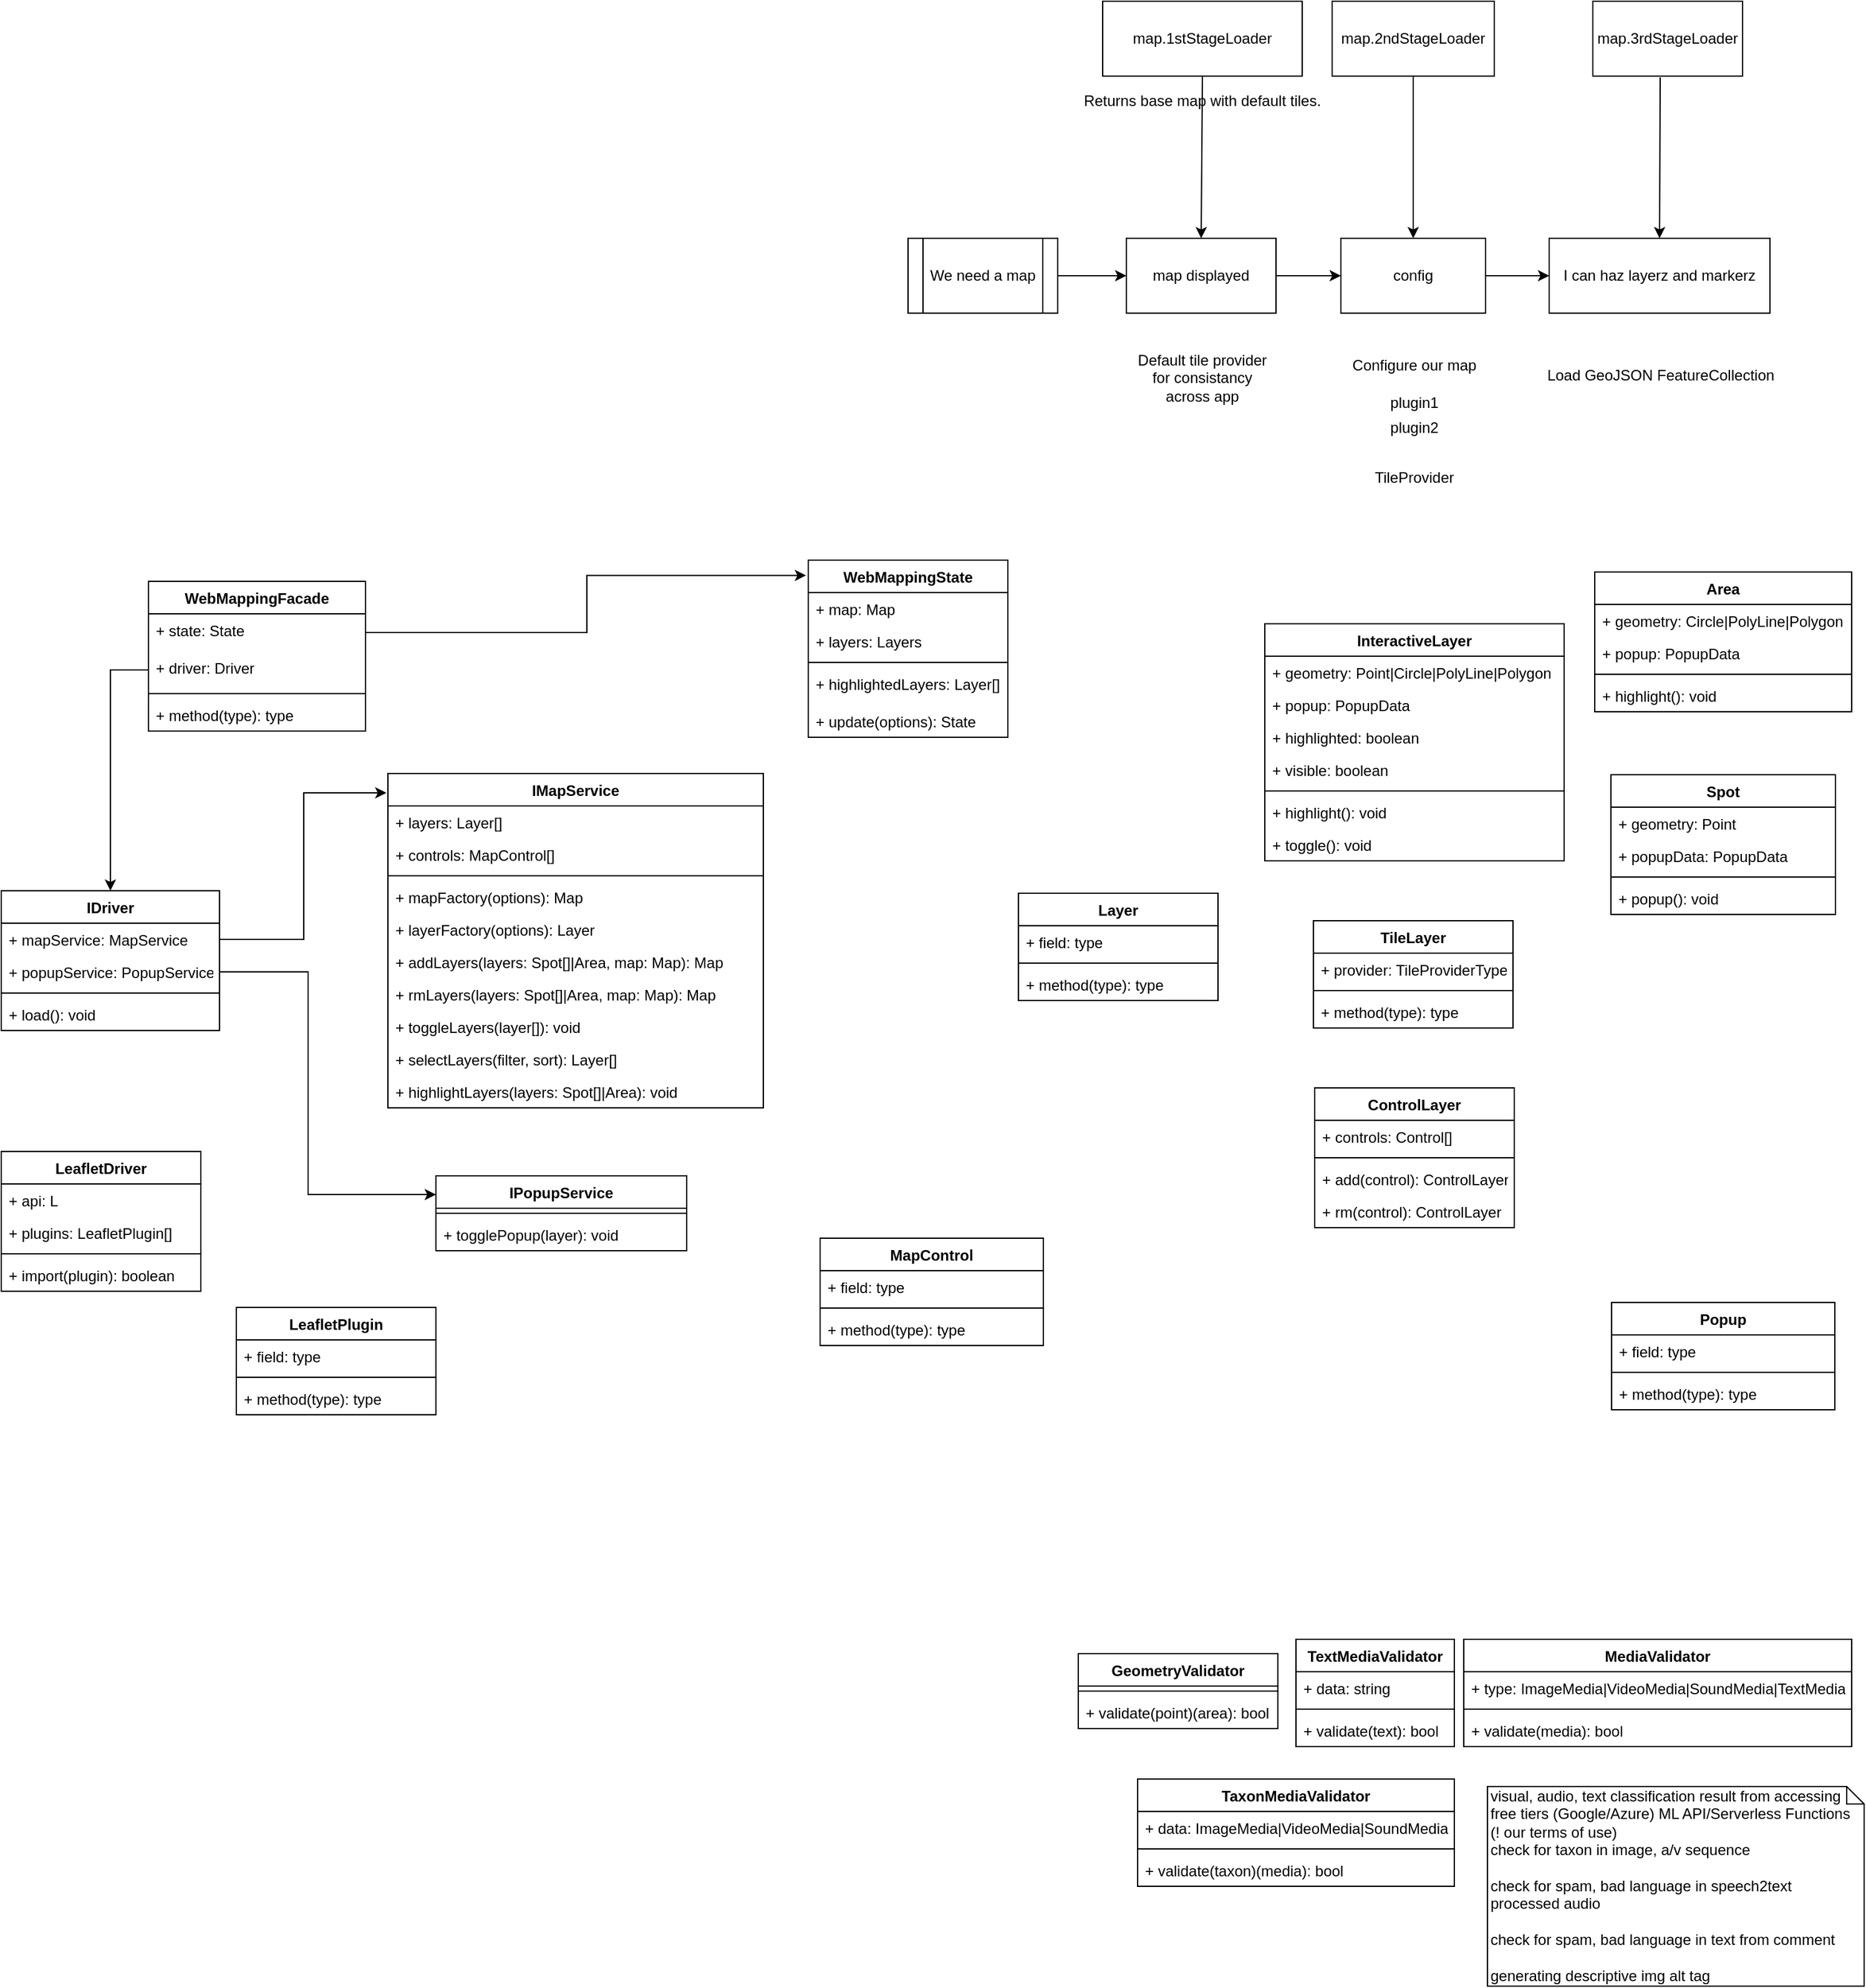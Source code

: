 <mxfile pages="1" version="11.2.9" type="github"><diagram id="44WcxMTBLlu7_FIOmo0_" name="Page-1"><mxGraphModel dx="1929" dy="494" grid="0" gridSize="10" guides="1" tooltips="1" connect="1" arrows="1" fold="1" page="1" pageScale="1" pageWidth="827" pageHeight="1169" math="0" shadow="0"><root><mxCell id="0"/><mxCell id="1" parent="0"/><mxCell id="wG6RrVICuDMRw2_Vimoa-1" value="" style="endArrow=classic;html=1;exitX=1;exitY=0.5;exitDx=0;exitDy=0;entryX=0;entryY=0.5;entryDx=0;entryDy=0;" parent="1" source="wG6RrVICuDMRw2_Vimoa-31" target="wG6RrVICuDMRw2_Vimoa-5" edge="1"><mxGeometry width="50" height="50" relative="1" as="geometry"><mxPoint x="10" y="390" as="sourcePoint"/><mxPoint x="60" y="340" as="targetPoint"/></mxGeometry></mxCell><mxCell id="wG6RrVICuDMRw2_Vimoa-2" value="" style="endArrow=classic;html=1;exitX=1;exitY=0.5;exitDx=0;exitDy=0;entryX=0;entryY=0.5;entryDx=0;entryDy=0;" parent="1" source="wG6RrVICuDMRw2_Vimoa-5" target="wG6RrVICuDMRw2_Vimoa-20" edge="1"><mxGeometry width="50" height="50" relative="1" as="geometry"><mxPoint x="20" y="480" as="sourcePoint"/><mxPoint x="70" y="430" as="targetPoint"/></mxGeometry></mxCell><mxCell id="wG6RrVICuDMRw2_Vimoa-3" value="" style="group" parent="1" vertex="1" connectable="0"><mxGeometry x="360" y="20" width="130" height="392" as="geometry"/></mxCell><mxCell id="wG6RrVICuDMRw2_Vimoa-4" value="" style="group" parent="wG6RrVICuDMRw2_Vimoa-3" vertex="1" connectable="0"><mxGeometry width="130" height="250" as="geometry"/></mxCell><mxCell id="wG6RrVICuDMRw2_Vimoa-5" value="config" style="rounded=0;whiteSpace=wrap;html=1;" parent="wG6RrVICuDMRw2_Vimoa-4" vertex="1"><mxGeometry x="7" y="190" width="116" height="60" as="geometry"/></mxCell><mxCell id="wG6RrVICuDMRw2_Vimoa-6" value="map.2ndStageLoader" style="rounded=0;whiteSpace=wrap;html=1;" parent="wG6RrVICuDMRw2_Vimoa-4" vertex="1"><mxGeometry width="130" height="60" as="geometry"/></mxCell><mxCell id="wG6RrVICuDMRw2_Vimoa-7" value="" style="endArrow=classic;html=1;entryX=0.5;entryY=0;entryDx=0;entryDy=0;exitX=0.5;exitY=1;exitDx=0;exitDy=0;" parent="wG6RrVICuDMRw2_Vimoa-4" source="wG6RrVICuDMRw2_Vimoa-6" target="wG6RrVICuDMRw2_Vimoa-5" edge="1"><mxGeometry width="50" height="50" relative="1" as="geometry"><mxPoint x="-340" y="470" as="sourcePoint"/><mxPoint x="-290" y="420" as="targetPoint"/></mxGeometry></mxCell><mxCell id="wG6RrVICuDMRw2_Vimoa-8" value="" style="group" parent="wG6RrVICuDMRw2_Vimoa-3" vertex="1" connectable="0"><mxGeometry x="8" y="282" width="116" height="110" as="geometry"/></mxCell><mxCell id="wG6RrVICuDMRw2_Vimoa-9" value="" style="group" parent="wG6RrVICuDMRw2_Vimoa-8" vertex="1" connectable="0"><mxGeometry width="116" height="110" as="geometry"/></mxCell><mxCell id="wG6RrVICuDMRw2_Vimoa-10" value="Configure our map" style="text;html=1;strokeColor=none;fillColor=none;align=center;verticalAlign=middle;whiteSpace=wrap;rounded=0;" parent="wG6RrVICuDMRw2_Vimoa-9" vertex="1"><mxGeometry width="116" height="20" as="geometry"/></mxCell><mxCell id="wG6RrVICuDMRw2_Vimoa-11" value="" style="group" parent="wG6RrVICuDMRw2_Vimoa-9" vertex="1" connectable="0"><mxGeometry x="5" y="30" width="106" height="80" as="geometry"/></mxCell><mxCell id="wG6RrVICuDMRw2_Vimoa-12" value="plugin1" style="text;html=1;strokeColor=none;fillColor=none;align=center;verticalAlign=middle;whiteSpace=wrap;rounded=0;" parent="wG6RrVICuDMRw2_Vimoa-11" vertex="1"><mxGeometry x="35" width="36" height="20" as="geometry"/></mxCell><mxCell id="wG6RrVICuDMRw2_Vimoa-13" style="edgeStyle=orthogonalEdgeStyle;rounded=0;orthogonalLoop=1;jettySize=auto;html=1;" parent="wG6RrVICuDMRw2_Vimoa-11" edge="1"><mxGeometry relative="1" as="geometry"><mxPoint x="85" y="20" as="sourcePoint"/><mxPoint x="85" y="20" as="targetPoint"/></mxGeometry></mxCell><mxCell id="wG6RrVICuDMRw2_Vimoa-14" value="plugin2" style="text;html=1;strokeColor=none;fillColor=none;align=center;verticalAlign=middle;whiteSpace=wrap;rounded=0;" parent="wG6RrVICuDMRw2_Vimoa-11" vertex="1"><mxGeometry x="35" y="20" width="36" height="20" as="geometry"/></mxCell><mxCell id="wG6RrVICuDMRw2_Vimoa-15" value="TileProvider" style="text;html=1;strokeColor=none;fillColor=none;align=center;verticalAlign=middle;whiteSpace=wrap;rounded=0;" parent="wG6RrVICuDMRw2_Vimoa-11" vertex="1"><mxGeometry y="60" width="106" height="20" as="geometry"/></mxCell><mxCell id="wG6RrVICuDMRw2_Vimoa-16" value="" style="group" parent="1" vertex="1" connectable="0"><mxGeometry x="524" y="20" width="199" height="310" as="geometry"/></mxCell><mxCell id="wG6RrVICuDMRw2_Vimoa-17" value="Load GeoJSON FeatureCollection" style="text;html=1;strokeColor=none;fillColor=none;align=center;verticalAlign=middle;whiteSpace=wrap;rounded=0;" parent="wG6RrVICuDMRw2_Vimoa-16" vertex="1"><mxGeometry y="290" width="199" height="20" as="geometry"/></mxCell><mxCell id="wG6RrVICuDMRw2_Vimoa-18" value="" style="group" parent="wG6RrVICuDMRw2_Vimoa-16" vertex="1" connectable="0"><mxGeometry x="10" width="177" height="250" as="geometry"/></mxCell><mxCell id="wG6RrVICuDMRw2_Vimoa-19" value="map.3rdStageLoader" style="rounded=0;whiteSpace=wrap;html=1;" parent="wG6RrVICuDMRw2_Vimoa-18" vertex="1"><mxGeometry x="35" width="120" height="60" as="geometry"/></mxCell><mxCell id="wG6RrVICuDMRw2_Vimoa-20" value="I can haz layerz and markerz" style="rounded=0;whiteSpace=wrap;html=1;" parent="wG6RrVICuDMRw2_Vimoa-18" vertex="1"><mxGeometry y="190" width="177" height="60" as="geometry"/></mxCell><mxCell id="wG6RrVICuDMRw2_Vimoa-21" value="" style="endArrow=classic;html=1;exitX=0.45;exitY=1.017;exitDx=0;exitDy=0;exitPerimeter=0;entryX=0.5;entryY=0;entryDx=0;entryDy=0;" parent="wG6RrVICuDMRw2_Vimoa-18" source="wG6RrVICuDMRw2_Vimoa-19" target="wG6RrVICuDMRw2_Vimoa-20" edge="1"><mxGeometry width="50" height="50" relative="1" as="geometry"><mxPoint x="-475" y="460" as="sourcePoint"/><mxPoint x="-425" y="410" as="targetPoint"/></mxGeometry></mxCell><mxCell id="wG6RrVICuDMRw2_Vimoa-22" value="" style="group" parent="1" vertex="1" connectable="0"><mxGeometry x="20" y="210" width="120" height="60" as="geometry"/></mxCell><mxCell id="wG6RrVICuDMRw2_Vimoa-23" value="" style="shape=process;whiteSpace=wrap;html=1;backgroundOutline=1;" parent="wG6RrVICuDMRw2_Vimoa-22" vertex="1"><mxGeometry width="120" height="60" as="geometry"/></mxCell><mxCell id="wG6RrVICuDMRw2_Vimoa-24" value="We need a map" style="text;html=1;strokeColor=none;fillColor=none;align=center;verticalAlign=middle;whiteSpace=wrap;rounded=0;" parent="wG6RrVICuDMRw2_Vimoa-22" vertex="1"><mxGeometry x="10" y="20" width="100" height="20" as="geometry"/></mxCell><mxCell id="wG6RrVICuDMRw2_Vimoa-25" value="" style="endArrow=classic;html=1;exitX=1;exitY=0.5;exitDx=0;exitDy=0;entryX=0;entryY=0.5;entryDx=0;entryDy=0;" parent="1" source="wG6RrVICuDMRw2_Vimoa-23" target="wG6RrVICuDMRw2_Vimoa-31" edge="1"><mxGeometry width="50" height="50" relative="1" as="geometry"><mxPoint x="10" y="390" as="sourcePoint"/><mxPoint x="60" y="340" as="targetPoint"/></mxGeometry></mxCell><mxCell id="wG6RrVICuDMRw2_Vimoa-26" value="" style="group" parent="1" vertex="1" connectable="0"><mxGeometry x="176" y="20" width="185" height="312" as="geometry"/></mxCell><mxCell id="wG6RrVICuDMRw2_Vimoa-27" value="" style="group" parent="wG6RrVICuDMRw2_Vimoa-26" vertex="1" connectable="0"><mxGeometry width="185" height="250" as="geometry"/></mxCell><mxCell id="wG6RrVICuDMRw2_Vimoa-28" value="" style="group" parent="wG6RrVICuDMRw2_Vimoa-27" vertex="1" connectable="0"><mxGeometry width="185" height="250" as="geometry"/></mxCell><mxCell id="wG6RrVICuDMRw2_Vimoa-29" value="map.1stStageLoader" style="rounded=0;whiteSpace=wrap;html=1;" parent="wG6RrVICuDMRw2_Vimoa-28" vertex="1"><mxGeometry width="160" height="60" as="geometry"/></mxCell><mxCell id="wG6RrVICuDMRw2_Vimoa-30" value="" style="endArrow=classic;html=1;exitX=0.5;exitY=1;exitDx=0;exitDy=0;entryX=0.5;entryY=0;entryDx=0;entryDy=0;" parent="wG6RrVICuDMRw2_Vimoa-28" source="wG6RrVICuDMRw2_Vimoa-29" target="wG6RrVICuDMRw2_Vimoa-31" edge="1"><mxGeometry width="50" height="50" relative="1" as="geometry"><mxPoint x="200" y="140" as="sourcePoint"/><mxPoint x="130" y="180" as="targetPoint"/></mxGeometry></mxCell><mxCell id="wG6RrVICuDMRw2_Vimoa-31" value="map displayed" style="rounded=0;whiteSpace=wrap;html=1;" parent="wG6RrVICuDMRw2_Vimoa-28" vertex="1"><mxGeometry x="19" y="190" width="120" height="60" as="geometry"/></mxCell><mxCell id="wG6RrVICuDMRw2_Vimoa-32" value="Returns base map with default tiles." style="text;html=1;strokeColor=none;fillColor=none;align=center;verticalAlign=middle;whiteSpace=wrap;rounded=0;" parent="wG6RrVICuDMRw2_Vimoa-28" vertex="1"><mxGeometry x="-25" y="70" width="210" height="20" as="geometry"/></mxCell><mxCell id="wG6RrVICuDMRw2_Vimoa-33" value="Default tile provider&lt;br&gt;for consistancy across app" style="text;html=1;strokeColor=none;fillColor=none;align=center;verticalAlign=middle;whiteSpace=wrap;rounded=0;" parent="wG6RrVICuDMRw2_Vimoa-26" vertex="1"><mxGeometry x="20" y="292" width="120" height="20" as="geometry"/></mxCell><mxCell id="wG6RrVICuDMRw2_Vimoa-34" value="" style="group" parent="1" vertex="1" connectable="0"><mxGeometry x="-589" y="473" width="174" height="184" as="geometry"/></mxCell><mxCell id="wG6RrVICuDMRw2_Vimoa-35" value="WebMappingFacade" style="swimlane;fontStyle=1;align=center;verticalAlign=top;childLayout=stackLayout;horizontal=1;startSize=26;horizontalStack=0;resizeParent=1;resizeParentMax=0;resizeLast=0;collapsible=1;marginBottom=0;" parent="wG6RrVICuDMRw2_Vimoa-34" vertex="1"><mxGeometry y="12" width="174" height="120" as="geometry"/></mxCell><mxCell id="wG6RrVICuDMRw2_Vimoa-37" value="+ state: State&#10;" style="text;strokeColor=none;fillColor=none;align=left;verticalAlign=top;spacingLeft=4;spacingRight=4;overflow=hidden;rotatable=0;points=[[0,0.5],[1,0.5]];portConstraint=eastwest;" parent="wG6RrVICuDMRw2_Vimoa-35" vertex="1"><mxGeometry y="26" width="174" height="30" as="geometry"/></mxCell><mxCell id="7-kLClrjoDcdztn1A97Z-31" value="+ driver: Driver&#10;" style="text;strokeColor=none;fillColor=none;align=left;verticalAlign=top;spacingLeft=4;spacingRight=4;overflow=hidden;rotatable=0;points=[[0,0.5],[1,0.5]];portConstraint=eastwest;" parent="wG6RrVICuDMRw2_Vimoa-35" vertex="1"><mxGeometry y="56" width="174" height="30" as="geometry"/></mxCell><mxCell id="wG6RrVICuDMRw2_Vimoa-38" value="" style="line;strokeWidth=1;fillColor=none;align=left;verticalAlign=middle;spacingTop=-1;spacingLeft=3;spacingRight=3;rotatable=0;labelPosition=right;points=[];portConstraint=eastwest;" parent="wG6RrVICuDMRw2_Vimoa-35" vertex="1"><mxGeometry y="86" width="174" height="8" as="geometry"/></mxCell><mxCell id="wG6RrVICuDMRw2_Vimoa-39" value="+ method(type): type" style="text;strokeColor=none;fillColor=none;align=left;verticalAlign=top;spacingLeft=4;spacingRight=4;overflow=hidden;rotatable=0;points=[[0,0.5],[1,0.5]];portConstraint=eastwest;" parent="wG6RrVICuDMRw2_Vimoa-35" vertex="1"><mxGeometry y="94" width="174" height="26" as="geometry"/></mxCell><mxCell id="wG6RrVICuDMRw2_Vimoa-40" value="IMapService" style="swimlane;fontStyle=1;align=center;verticalAlign=top;childLayout=stackLayout;horizontal=1;startSize=26;horizontalStack=0;resizeParent=1;resizeParentMax=0;resizeLast=0;collapsible=1;marginBottom=0;" parent="1" vertex="1"><mxGeometry x="-397" y="639" width="301" height="268" as="geometry"/></mxCell><mxCell id="wG6RrVICuDMRw2_Vimoa-41" value="+ layers: Layer[]" style="text;strokeColor=none;fillColor=none;align=left;verticalAlign=top;spacingLeft=4;spacingRight=4;overflow=hidden;rotatable=0;points=[[0,0.5],[1,0.5]];portConstraint=eastwest;" parent="wG6RrVICuDMRw2_Vimoa-40" vertex="1"><mxGeometry y="26" width="301" height="26" as="geometry"/></mxCell><mxCell id="7-kLClrjoDcdztn1A97Z-96" value="+ controls: MapControl[]" style="text;strokeColor=none;fillColor=none;align=left;verticalAlign=top;spacingLeft=4;spacingRight=4;overflow=hidden;rotatable=0;points=[[0,0.5],[1,0.5]];portConstraint=eastwest;" parent="wG6RrVICuDMRw2_Vimoa-40" vertex="1"><mxGeometry y="52" width="301" height="26" as="geometry"/></mxCell><mxCell id="wG6RrVICuDMRw2_Vimoa-42" value="" style="line;strokeWidth=1;fillColor=none;align=left;verticalAlign=middle;spacingTop=-1;spacingLeft=3;spacingRight=3;rotatable=0;labelPosition=right;points=[];portConstraint=eastwest;" parent="wG6RrVICuDMRw2_Vimoa-40" vertex="1"><mxGeometry y="78" width="301" height="8" as="geometry"/></mxCell><mxCell id="7-kLClrjoDcdztn1A97Z-3" value="+ mapFactory(options): Map" style="text;strokeColor=none;fillColor=none;align=left;verticalAlign=top;spacingLeft=4;spacingRight=4;overflow=hidden;rotatable=0;points=[[0,0.5],[1,0.5]];portConstraint=eastwest;" parent="wG6RrVICuDMRw2_Vimoa-40" vertex="1"><mxGeometry y="86" width="301" height="26" as="geometry"/></mxCell><mxCell id="7-kLClrjoDcdztn1A97Z-13" value="+ layerFactory(options): Layer" style="text;strokeColor=none;fillColor=none;align=left;verticalAlign=top;spacingLeft=4;spacingRight=4;overflow=hidden;rotatable=0;points=[[0,0.5],[1,0.5]];portConstraint=eastwest;" parent="wG6RrVICuDMRw2_Vimoa-40" vertex="1"><mxGeometry y="112" width="301" height="26" as="geometry"/></mxCell><mxCell id="wG6RrVICuDMRw2_Vimoa-45" value="+ addLayers(layers: Spot[]|Area, map: Map): Map" style="text;strokeColor=none;fillColor=none;align=left;verticalAlign=top;spacingLeft=4;spacingRight=4;overflow=hidden;rotatable=0;points=[[0,0.5],[1,0.5]];portConstraint=eastwest;" parent="wG6RrVICuDMRw2_Vimoa-40" vertex="1"><mxGeometry y="138" width="301" height="26" as="geometry"/></mxCell><mxCell id="7-kLClrjoDcdztn1A97Z-14" value="+ rmLayers(layers: Spot[]|Area, map: Map): Map" style="text;strokeColor=none;fillColor=none;align=left;verticalAlign=top;spacingLeft=4;spacingRight=4;overflow=hidden;rotatable=0;points=[[0,0.5],[1,0.5]];portConstraint=eastwest;" parent="wG6RrVICuDMRw2_Vimoa-40" vertex="1"><mxGeometry y="164" width="301" height="26" as="geometry"/></mxCell><mxCell id="wG6RrVICuDMRw2_Vimoa-44" value="+ toggleLayers(layer[]): void" style="text;strokeColor=none;fillColor=none;align=left;verticalAlign=top;spacingLeft=4;spacingRight=4;overflow=hidden;rotatable=0;points=[[0,0.5],[1,0.5]];portConstraint=eastwest;" parent="wG6RrVICuDMRw2_Vimoa-40" vertex="1"><mxGeometry y="190" width="301" height="26" as="geometry"/></mxCell><mxCell id="wG6RrVICuDMRw2_Vimoa-54" value="+ selectLayers(filter, sort): Layer[]" style="text;strokeColor=none;fillColor=none;align=left;verticalAlign=top;spacingLeft=4;spacingRight=4;overflow=hidden;rotatable=0;points=[[0,0.5],[1,0.5]];portConstraint=eastwest;" parent="wG6RrVICuDMRw2_Vimoa-40" vertex="1"><mxGeometry y="216" width="301" height="26" as="geometry"/></mxCell><mxCell id="wG6RrVICuDMRw2_Vimoa-56" value="+ highlightLayers(layers: Spot[]|Area): void" style="text;strokeColor=none;fillColor=none;align=left;verticalAlign=top;spacingLeft=4;spacingRight=4;overflow=hidden;rotatable=0;points=[[0,0.5],[1,0.5]];portConstraint=eastwest;" parent="wG6RrVICuDMRw2_Vimoa-40" vertex="1"><mxGeometry y="242" width="301" height="26" as="geometry"/></mxCell><mxCell id="wG6RrVICuDMRw2_Vimoa-46" value="IPopupService" style="swimlane;fontStyle=1;align=center;verticalAlign=top;childLayout=stackLayout;horizontal=1;startSize=26;horizontalStack=0;resizeParent=1;resizeParentMax=0;resizeLast=0;collapsible=1;marginBottom=0;" parent="1" vertex="1"><mxGeometry x="-358.5" y="961.5" width="201" height="60" as="geometry"/></mxCell><mxCell id="wG6RrVICuDMRw2_Vimoa-48" value="" style="line;strokeWidth=1;fillColor=none;align=left;verticalAlign=middle;spacingTop=-1;spacingLeft=3;spacingRight=3;rotatable=0;labelPosition=right;points=[];portConstraint=eastwest;" parent="wG6RrVICuDMRw2_Vimoa-46" vertex="1"><mxGeometry y="26" width="201" height="8" as="geometry"/></mxCell><mxCell id="wG6RrVICuDMRw2_Vimoa-53" value="+ togglePopup(layer): void" style="text;strokeColor=none;fillColor=none;align=left;verticalAlign=top;spacingLeft=4;spacingRight=4;overflow=hidden;rotatable=0;points=[[0,0.5],[1,0.5]];portConstraint=eastwest;" parent="wG6RrVICuDMRw2_Vimoa-46" vertex="1"><mxGeometry y="34" width="201" height="26" as="geometry"/></mxCell><mxCell id="wG6RrVICuDMRw2_Vimoa-57" value="Area" style="swimlane;fontStyle=1;align=center;verticalAlign=top;childLayout=stackLayout;horizontal=1;startSize=26;horizontalStack=0;resizeParent=1;resizeParentMax=0;resizeLast=0;collapsible=1;marginBottom=0;" parent="1" vertex="1"><mxGeometry x="570.5" y="477.5" width="206" height="112" as="geometry"/></mxCell><mxCell id="wG6RrVICuDMRw2_Vimoa-58" value="+ geometry: Circle|PolyLine|Polygon" style="text;strokeColor=none;fillColor=none;align=left;verticalAlign=top;spacingLeft=4;spacingRight=4;overflow=hidden;rotatable=0;points=[[0,0.5],[1,0.5]];portConstraint=eastwest;" parent="wG6RrVICuDMRw2_Vimoa-57" vertex="1"><mxGeometry y="26" width="206" height="26" as="geometry"/></mxCell><mxCell id="7-kLClrjoDcdztn1A97Z-29" value="+ popup: PopupData" style="text;strokeColor=none;fillColor=none;align=left;verticalAlign=top;spacingLeft=4;spacingRight=4;overflow=hidden;rotatable=0;points=[[0,0.5],[1,0.5]];portConstraint=eastwest;" parent="wG6RrVICuDMRw2_Vimoa-57" vertex="1"><mxGeometry y="52" width="206" height="26" as="geometry"/></mxCell><mxCell id="wG6RrVICuDMRw2_Vimoa-59" value="" style="line;strokeWidth=1;fillColor=none;align=left;verticalAlign=middle;spacingTop=-1;spacingLeft=3;spacingRight=3;rotatable=0;labelPosition=right;points=[];portConstraint=eastwest;" parent="wG6RrVICuDMRw2_Vimoa-57" vertex="1"><mxGeometry y="78" width="206" height="8" as="geometry"/></mxCell><mxCell id="wG6RrVICuDMRw2_Vimoa-60" value="+ highlight(): void" style="text;strokeColor=none;fillColor=none;align=left;verticalAlign=top;spacingLeft=4;spacingRight=4;overflow=hidden;rotatable=0;points=[[0,0.5],[1,0.5]];portConstraint=eastwest;" parent="wG6RrVICuDMRw2_Vimoa-57" vertex="1"><mxGeometry y="86" width="206" height="26" as="geometry"/></mxCell><mxCell id="wG6RrVICuDMRw2_Vimoa-61" value="IDriver" style="swimlane;fontStyle=1;align=center;verticalAlign=top;childLayout=stackLayout;horizontal=1;startSize=26;horizontalStack=0;resizeParent=1;resizeParentMax=0;resizeLast=0;collapsible=1;marginBottom=0;" parent="1" vertex="1"><mxGeometry x="-707" y="733" width="175" height="112" as="geometry"/></mxCell><mxCell id="wG6RrVICuDMRw2_Vimoa-36" value="+ mapService: MapService&#10;" style="text;strokeColor=none;fillColor=none;align=left;verticalAlign=top;spacingLeft=4;spacingRight=4;overflow=hidden;rotatable=0;points=[[0,0.5],[1,0.5]];portConstraint=eastwest;" parent="wG6RrVICuDMRw2_Vimoa-61" vertex="1"><mxGeometry y="26" width="175" height="26" as="geometry"/></mxCell><mxCell id="7-kLClrjoDcdztn1A97Z-75" value="+ popupService: PopupService&#10;" style="text;strokeColor=none;fillColor=none;align=left;verticalAlign=top;spacingLeft=4;spacingRight=4;overflow=hidden;rotatable=0;points=[[0,0.5],[1,0.5]];portConstraint=eastwest;" parent="wG6RrVICuDMRw2_Vimoa-61" vertex="1"><mxGeometry y="52" width="175" height="26" as="geometry"/></mxCell><mxCell id="wG6RrVICuDMRw2_Vimoa-63" value="" style="line;strokeWidth=1;fillColor=none;align=left;verticalAlign=middle;spacingTop=-1;spacingLeft=3;spacingRight=3;rotatable=0;labelPosition=right;points=[];portConstraint=eastwest;" parent="wG6RrVICuDMRw2_Vimoa-61" vertex="1"><mxGeometry y="78" width="175" height="8" as="geometry"/></mxCell><mxCell id="wG6RrVICuDMRw2_Vimoa-64" value="+ load(): void" style="text;strokeColor=none;fillColor=none;align=left;verticalAlign=top;spacingLeft=4;spacingRight=4;overflow=hidden;rotatable=0;points=[[0,0.5],[1,0.5]];portConstraint=eastwest;" parent="wG6RrVICuDMRw2_Vimoa-61" vertex="1"><mxGeometry y="86" width="175" height="26" as="geometry"/></mxCell><mxCell id="wG6RrVICuDMRw2_Vimoa-66" value="LeafletDriver" style="swimlane;fontStyle=1;align=center;verticalAlign=top;childLayout=stackLayout;horizontal=1;startSize=26;horizontalStack=0;resizeParent=1;resizeParentMax=0;resizeLast=0;collapsible=1;marginBottom=0;" parent="1" vertex="1"><mxGeometry x="-707" y="942" width="160" height="112" as="geometry"/></mxCell><mxCell id="wG6RrVICuDMRw2_Vimoa-67" value="+ api: L" style="text;strokeColor=none;fillColor=none;align=left;verticalAlign=top;spacingLeft=4;spacingRight=4;overflow=hidden;rotatable=0;points=[[0,0.5],[1,0.5]];portConstraint=eastwest;" parent="wG6RrVICuDMRw2_Vimoa-66" vertex="1"><mxGeometry y="26" width="160" height="26" as="geometry"/></mxCell><mxCell id="7-kLClrjoDcdztn1A97Z-71" value="+ plugins: LeafletPlugin[]" style="text;strokeColor=none;fillColor=none;align=left;verticalAlign=top;spacingLeft=4;spacingRight=4;overflow=hidden;rotatable=0;points=[[0,0.5],[1,0.5]];portConstraint=eastwest;" parent="wG6RrVICuDMRw2_Vimoa-66" vertex="1"><mxGeometry y="52" width="160" height="26" as="geometry"/></mxCell><mxCell id="wG6RrVICuDMRw2_Vimoa-68" value="" style="line;strokeWidth=1;fillColor=none;align=left;verticalAlign=middle;spacingTop=-1;spacingLeft=3;spacingRight=3;rotatable=0;labelPosition=right;points=[];portConstraint=eastwest;" parent="wG6RrVICuDMRw2_Vimoa-66" vertex="1"><mxGeometry y="78" width="160" height="8" as="geometry"/></mxCell><mxCell id="wG6RrVICuDMRw2_Vimoa-69" value="+ import(plugin): boolean" style="text;strokeColor=none;fillColor=none;align=left;verticalAlign=top;spacingLeft=4;spacingRight=4;overflow=hidden;rotatable=0;points=[[0,0.5],[1,0.5]];portConstraint=eastwest;" parent="wG6RrVICuDMRw2_Vimoa-66" vertex="1"><mxGeometry y="86" width="160" height="26" as="geometry"/></mxCell><mxCell id="wG6RrVICuDMRw2_Vimoa-71" value="MapControl" style="swimlane;fontStyle=1;align=center;verticalAlign=top;childLayout=stackLayout;horizontal=1;startSize=26;horizontalStack=0;resizeParent=1;resizeParentMax=0;resizeLast=0;collapsible=1;marginBottom=0;" parent="1" vertex="1"><mxGeometry x="-50.5" y="1011.5" width="179" height="86" as="geometry"/></mxCell><mxCell id="7-kLClrjoDcdztn1A97Z-80" value="+ field: type " style="text;strokeColor=none;fillColor=none;align=left;verticalAlign=top;spacingLeft=4;spacingRight=4;overflow=hidden;rotatable=0;points=[[0,0.5],[1,0.5]];portConstraint=eastwest;" parent="wG6RrVICuDMRw2_Vimoa-71" vertex="1"><mxGeometry y="26" width="179" height="26" as="geometry"/></mxCell><mxCell id="wG6RrVICuDMRw2_Vimoa-73" value="" style="line;strokeWidth=1;fillColor=none;align=left;verticalAlign=middle;spacingTop=-1;spacingLeft=3;spacingRight=3;rotatable=0;labelPosition=right;points=[];portConstraint=eastwest;" parent="wG6RrVICuDMRw2_Vimoa-71" vertex="1"><mxGeometry y="52" width="179" height="8" as="geometry"/></mxCell><mxCell id="wG6RrVICuDMRw2_Vimoa-74" value="+ method(type): type" style="text;strokeColor=none;fillColor=none;align=left;verticalAlign=top;spacingLeft=4;spacingRight=4;overflow=hidden;rotatable=0;points=[[0,0.5],[1,0.5]];portConstraint=eastwest;" parent="wG6RrVICuDMRw2_Vimoa-71" vertex="1"><mxGeometry y="60" width="179" height="26" as="geometry"/></mxCell><mxCell id="wG6RrVICuDMRw2_Vimoa-75" value="LeafletPlugin" style="swimlane;fontStyle=1;align=center;verticalAlign=top;childLayout=stackLayout;horizontal=1;startSize=26;horizontalStack=0;resizeParent=1;resizeParentMax=0;resizeLast=0;collapsible=1;marginBottom=0;" parent="1" vertex="1"><mxGeometry x="-518.5" y="1067" width="160" height="86" as="geometry"/></mxCell><mxCell id="wG6RrVICuDMRw2_Vimoa-76" value="+ field: type" style="text;strokeColor=none;fillColor=none;align=left;verticalAlign=top;spacingLeft=4;spacingRight=4;overflow=hidden;rotatable=0;points=[[0,0.5],[1,0.5]];portConstraint=eastwest;" parent="wG6RrVICuDMRw2_Vimoa-75" vertex="1"><mxGeometry y="26" width="160" height="26" as="geometry"/></mxCell><mxCell id="wG6RrVICuDMRw2_Vimoa-77" value="" style="line;strokeWidth=1;fillColor=none;align=left;verticalAlign=middle;spacingTop=-1;spacingLeft=3;spacingRight=3;rotatable=0;labelPosition=right;points=[];portConstraint=eastwest;" parent="wG6RrVICuDMRw2_Vimoa-75" vertex="1"><mxGeometry y="52" width="160" height="8" as="geometry"/></mxCell><mxCell id="wG6RrVICuDMRw2_Vimoa-78" value="+ method(type): type" style="text;strokeColor=none;fillColor=none;align=left;verticalAlign=top;spacingLeft=4;spacingRight=4;overflow=hidden;rotatable=0;points=[[0,0.5],[1,0.5]];portConstraint=eastwest;" parent="wG6RrVICuDMRw2_Vimoa-75" vertex="1"><mxGeometry y="60" width="160" height="26" as="geometry"/></mxCell><mxCell id="wG6RrVICuDMRw2_Vimoa-79" value="GeometryValidator" style="swimlane;fontStyle=1;align=center;verticalAlign=top;childLayout=stackLayout;horizontal=1;startSize=26;horizontalStack=0;resizeParent=1;resizeParentMax=0;resizeLast=0;collapsible=1;marginBottom=0;" parent="1" vertex="1"><mxGeometry x="156.5" y="1344.5" width="160" height="60" as="geometry"/></mxCell><mxCell id="wG6RrVICuDMRw2_Vimoa-80" value="" style="line;strokeWidth=1;fillColor=none;align=left;verticalAlign=middle;spacingTop=-1;spacingLeft=3;spacingRight=3;rotatable=0;labelPosition=right;points=[];portConstraint=eastwest;" parent="wG6RrVICuDMRw2_Vimoa-79" vertex="1"><mxGeometry y="26" width="160" height="8" as="geometry"/></mxCell><mxCell id="wG6RrVICuDMRw2_Vimoa-81" value="+ validate(point)(area): bool" style="text;strokeColor=none;fillColor=none;align=left;verticalAlign=top;spacingLeft=4;spacingRight=4;overflow=hidden;rotatable=0;points=[[0,0.5],[1,0.5]];portConstraint=eastwest;" parent="wG6RrVICuDMRw2_Vimoa-79" vertex="1"><mxGeometry y="34" width="160" height="26" as="geometry"/></mxCell><mxCell id="wG6RrVICuDMRw2_Vimoa-82" value="MediaValidator" style="swimlane;fontStyle=1;align=center;verticalAlign=top;childLayout=stackLayout;horizontal=1;startSize=26;horizontalStack=0;resizeParent=1;resizeParentMax=0;resizeLast=0;collapsible=1;marginBottom=0;" parent="1" vertex="1"><mxGeometry x="465.5" y="1333" width="311" height="86" as="geometry"/></mxCell><mxCell id="wG6RrVICuDMRw2_Vimoa-83" value="+ type: ImageMedia|VideoMedia|SoundMedia|TextMedia" style="text;strokeColor=none;fillColor=none;align=left;verticalAlign=top;spacingLeft=4;spacingRight=4;overflow=hidden;rotatable=0;points=[[0,0.5],[1,0.5]];portConstraint=eastwest;" parent="wG6RrVICuDMRw2_Vimoa-82" vertex="1"><mxGeometry y="26" width="311" height="26" as="geometry"/></mxCell><mxCell id="wG6RrVICuDMRw2_Vimoa-84" value="" style="line;strokeWidth=1;fillColor=none;align=left;verticalAlign=middle;spacingTop=-1;spacingLeft=3;spacingRight=3;rotatable=0;labelPosition=right;points=[];portConstraint=eastwest;" parent="wG6RrVICuDMRw2_Vimoa-82" vertex="1"><mxGeometry y="52" width="311" height="8" as="geometry"/></mxCell><mxCell id="wG6RrVICuDMRw2_Vimoa-85" value="+ validate(media): bool" style="text;strokeColor=none;fillColor=none;align=left;verticalAlign=top;spacingLeft=4;spacingRight=4;overflow=hidden;rotatable=0;points=[[0,0.5],[1,0.5]];portConstraint=eastwest;" parent="wG6RrVICuDMRw2_Vimoa-82" vertex="1"><mxGeometry y="60" width="311" height="26" as="geometry"/></mxCell><mxCell id="wG6RrVICuDMRw2_Vimoa-86" value="visual, audio, text classification result from accessing&lt;br&gt;free tiers (Google/Azure) ML API/Serverless Functions&lt;br&gt;(! our terms of use)&lt;br&gt;check for taxon in image, a/v sequence&lt;br&gt;&lt;br&gt;check for spam, bad language in speech2text processed audio&lt;br&gt;&lt;br&gt;check for spam, bad language in text from comment&lt;br&gt;&lt;br&gt;generating&amp;nbsp;descriptive&amp;nbsp;img alt tag" style="shape=note;whiteSpace=wrap;html=1;size=14;verticalAlign=top;align=left;spacingTop=-6;" parent="1" vertex="1"><mxGeometry x="484.5" y="1451" width="302" height="160" as="geometry"/></mxCell><mxCell id="wG6RrVICuDMRw2_Vimoa-87" value="TaxonMediaValidator" style="swimlane;fontStyle=1;align=center;verticalAlign=top;childLayout=stackLayout;horizontal=1;startSize=26;horizontalStack=0;resizeParent=1;resizeParentMax=0;resizeLast=0;collapsible=1;marginBottom=0;" parent="1" vertex="1"><mxGeometry x="204" y="1445" width="254" height="86" as="geometry"/></mxCell><mxCell id="wG6RrVICuDMRw2_Vimoa-88" value="+ data: ImageMedia|VideoMedia|SoundMedia" style="text;strokeColor=none;fillColor=none;align=left;verticalAlign=top;spacingLeft=4;spacingRight=4;overflow=hidden;rotatable=0;points=[[0,0.5],[1,0.5]];portConstraint=eastwest;" parent="wG6RrVICuDMRw2_Vimoa-87" vertex="1"><mxGeometry y="26" width="254" height="26" as="geometry"/></mxCell><mxCell id="wG6RrVICuDMRw2_Vimoa-89" value="" style="line;strokeWidth=1;fillColor=none;align=left;verticalAlign=middle;spacingTop=-1;spacingLeft=3;spacingRight=3;rotatable=0;labelPosition=right;points=[];portConstraint=eastwest;" parent="wG6RrVICuDMRw2_Vimoa-87" vertex="1"><mxGeometry y="52" width="254" height="8" as="geometry"/></mxCell><mxCell id="wG6RrVICuDMRw2_Vimoa-90" value="+ validate(taxon)(media): bool" style="text;strokeColor=none;fillColor=none;align=left;verticalAlign=top;spacingLeft=4;spacingRight=4;overflow=hidden;rotatable=0;points=[[0,0.5],[1,0.5]];portConstraint=eastwest;" parent="wG6RrVICuDMRw2_Vimoa-87" vertex="1"><mxGeometry y="60" width="254" height="26" as="geometry"/></mxCell><mxCell id="wG6RrVICuDMRw2_Vimoa-91" value="TextMediaValidator" style="swimlane;fontStyle=1;align=center;verticalAlign=top;childLayout=stackLayout;horizontal=1;startSize=26;horizontalStack=0;resizeParent=1;resizeParentMax=0;resizeLast=0;collapsible=1;marginBottom=0;" parent="1" vertex="1"><mxGeometry x="331" y="1333" width="127" height="86" as="geometry"/></mxCell><mxCell id="wG6RrVICuDMRw2_Vimoa-92" value="+ data: string" style="text;strokeColor=none;fillColor=none;align=left;verticalAlign=top;spacingLeft=4;spacingRight=4;overflow=hidden;rotatable=0;points=[[0,0.5],[1,0.5]];portConstraint=eastwest;" parent="wG6RrVICuDMRw2_Vimoa-91" vertex="1"><mxGeometry y="26" width="127" height="26" as="geometry"/></mxCell><mxCell id="wG6RrVICuDMRw2_Vimoa-93" value="" style="line;strokeWidth=1;fillColor=none;align=left;verticalAlign=middle;spacingTop=-1;spacingLeft=3;spacingRight=3;rotatable=0;labelPosition=right;points=[];portConstraint=eastwest;" parent="wG6RrVICuDMRw2_Vimoa-91" vertex="1"><mxGeometry y="52" width="127" height="8" as="geometry"/></mxCell><mxCell id="wG6RrVICuDMRw2_Vimoa-94" value="+ validate(text): bool" style="text;strokeColor=none;fillColor=none;align=left;verticalAlign=top;spacingLeft=4;spacingRight=4;overflow=hidden;rotatable=0;points=[[0,0.5],[1,0.5]];portConstraint=eastwest;" parent="wG6RrVICuDMRw2_Vimoa-91" vertex="1"><mxGeometry y="60" width="127" height="26" as="geometry"/></mxCell><mxCell id="wG6RrVICuDMRw2_Vimoa-95" value="Spot" style="swimlane;fontStyle=1;align=center;verticalAlign=top;childLayout=stackLayout;horizontal=1;startSize=26;horizontalStack=0;resizeParent=1;resizeParentMax=0;resizeLast=0;collapsible=1;marginBottom=0;" parent="1" vertex="1"><mxGeometry x="583.5" y="640" width="180" height="112" as="geometry"/></mxCell><mxCell id="wG6RrVICuDMRw2_Vimoa-96" value="+ geometry: Point" style="text;strokeColor=none;fillColor=none;align=left;verticalAlign=top;spacingLeft=4;spacingRight=4;overflow=hidden;rotatable=0;points=[[0,0.5],[1,0.5]];portConstraint=eastwest;" parent="wG6RrVICuDMRw2_Vimoa-95" vertex="1"><mxGeometry y="26" width="180" height="26" as="geometry"/></mxCell><mxCell id="7-kLClrjoDcdztn1A97Z-30" value="+ popupData: PopupData" style="text;strokeColor=none;fillColor=none;align=left;verticalAlign=top;spacingLeft=4;spacingRight=4;overflow=hidden;rotatable=0;points=[[0,0.5],[1,0.5]];portConstraint=eastwest;" parent="wG6RrVICuDMRw2_Vimoa-95" vertex="1"><mxGeometry y="52" width="180" height="26" as="geometry"/></mxCell><mxCell id="wG6RrVICuDMRw2_Vimoa-97" value="" style="line;strokeWidth=1;fillColor=none;align=left;verticalAlign=middle;spacingTop=-1;spacingLeft=3;spacingRight=3;rotatable=0;labelPosition=right;points=[];portConstraint=eastwest;" parent="wG6RrVICuDMRw2_Vimoa-95" vertex="1"><mxGeometry y="78" width="180" height="8" as="geometry"/></mxCell><mxCell id="wG6RrVICuDMRw2_Vimoa-98" value="+ popup(): void" style="text;strokeColor=none;fillColor=none;align=left;verticalAlign=top;spacingLeft=4;spacingRight=4;overflow=hidden;rotatable=0;points=[[0,0.5],[1,0.5]];portConstraint=eastwest;" parent="wG6RrVICuDMRw2_Vimoa-95" vertex="1"><mxGeometry y="86" width="180" height="26" as="geometry"/></mxCell><mxCell id="7-kLClrjoDcdztn1A97Z-32" value="InteractiveLayer" style="swimlane;fontStyle=1;align=center;verticalAlign=top;childLayout=stackLayout;horizontal=1;startSize=26;horizontalStack=0;resizeParent=1;resizeParentMax=0;resizeLast=0;collapsible=1;marginBottom=0;" parent="1" vertex="1"><mxGeometry x="306" y="519" width="240" height="190" as="geometry"/></mxCell><mxCell id="7-kLClrjoDcdztn1A97Z-33" value="+ geometry: Point|Circle|PolyLine|Polygon" style="text;strokeColor=none;fillColor=none;align=left;verticalAlign=top;spacingLeft=4;spacingRight=4;overflow=hidden;rotatable=0;points=[[0,0.5],[1,0.5]];portConstraint=eastwest;" parent="7-kLClrjoDcdztn1A97Z-32" vertex="1"><mxGeometry y="26" width="240" height="26" as="geometry"/></mxCell><mxCell id="7-kLClrjoDcdztn1A97Z-34" value="+ popup: PopupData" style="text;strokeColor=none;fillColor=none;align=left;verticalAlign=top;spacingLeft=4;spacingRight=4;overflow=hidden;rotatable=0;points=[[0,0.5],[1,0.5]];portConstraint=eastwest;" parent="7-kLClrjoDcdztn1A97Z-32" vertex="1"><mxGeometry y="52" width="240" height="26" as="geometry"/></mxCell><mxCell id="7-kLClrjoDcdztn1A97Z-77" value="+ highlighted: boolean" style="text;strokeColor=none;fillColor=none;align=left;verticalAlign=top;spacingLeft=4;spacingRight=4;overflow=hidden;rotatable=0;points=[[0,0.5],[1,0.5]];portConstraint=eastwest;" parent="7-kLClrjoDcdztn1A97Z-32" vertex="1"><mxGeometry y="78" width="240" height="26" as="geometry"/></mxCell><mxCell id="7-kLClrjoDcdztn1A97Z-66" value="+ visible: boolean" style="text;strokeColor=none;fillColor=none;align=left;verticalAlign=top;spacingLeft=4;spacingRight=4;overflow=hidden;rotatable=0;points=[[0,0.5],[1,0.5]];portConstraint=eastwest;" parent="7-kLClrjoDcdztn1A97Z-32" vertex="1"><mxGeometry y="104" width="240" height="26" as="geometry"/></mxCell><mxCell id="7-kLClrjoDcdztn1A97Z-35" value="" style="line;strokeWidth=1;fillColor=none;align=left;verticalAlign=middle;spacingTop=-1;spacingLeft=3;spacingRight=3;rotatable=0;labelPosition=right;points=[];portConstraint=eastwest;" parent="7-kLClrjoDcdztn1A97Z-32" vertex="1"><mxGeometry y="130" width="240" height="8" as="geometry"/></mxCell><mxCell id="7-kLClrjoDcdztn1A97Z-78" value="+ highlight(): void" style="text;strokeColor=none;fillColor=none;align=left;verticalAlign=top;spacingLeft=4;spacingRight=4;overflow=hidden;rotatable=0;points=[[0,0.5],[1,0.5]];portConstraint=eastwest;" parent="7-kLClrjoDcdztn1A97Z-32" vertex="1"><mxGeometry y="138" width="240" height="26" as="geometry"/></mxCell><mxCell id="7-kLClrjoDcdztn1A97Z-36" value="+ toggle(): void" style="text;strokeColor=none;fillColor=none;align=left;verticalAlign=top;spacingLeft=4;spacingRight=4;overflow=hidden;rotatable=0;points=[[0,0.5],[1,0.5]];portConstraint=eastwest;" parent="7-kLClrjoDcdztn1A97Z-32" vertex="1"><mxGeometry y="164" width="240" height="26" as="geometry"/></mxCell><mxCell id="7-kLClrjoDcdztn1A97Z-37" value="Layer" style="swimlane;fontStyle=1;align=center;verticalAlign=top;childLayout=stackLayout;horizontal=1;startSize=26;horizontalStack=0;resizeParent=1;resizeParentMax=0;resizeLast=0;collapsible=1;marginBottom=0;" parent="1" vertex="1"><mxGeometry x="108.5" y="735" width="160" height="86" as="geometry"/></mxCell><mxCell id="7-kLClrjoDcdztn1A97Z-81" value="+ field: type " style="text;strokeColor=none;fillColor=none;align=left;verticalAlign=top;spacingLeft=4;spacingRight=4;overflow=hidden;rotatable=0;points=[[0,0.5],[1,0.5]];portConstraint=eastwest;" parent="7-kLClrjoDcdztn1A97Z-37" vertex="1"><mxGeometry y="26" width="160" height="26" as="geometry"/></mxCell><mxCell id="7-kLClrjoDcdztn1A97Z-39" value="" style="line;strokeWidth=1;fillColor=none;align=left;verticalAlign=middle;spacingTop=-1;spacingLeft=3;spacingRight=3;rotatable=0;labelPosition=right;points=[];portConstraint=eastwest;" parent="7-kLClrjoDcdztn1A97Z-37" vertex="1"><mxGeometry y="52" width="160" height="8" as="geometry"/></mxCell><mxCell id="7-kLClrjoDcdztn1A97Z-79" value="+ method(type): type" style="text;strokeColor=none;fillColor=none;align=left;verticalAlign=top;spacingLeft=4;spacingRight=4;overflow=hidden;rotatable=0;points=[[0,0.5],[1,0.5]];portConstraint=eastwest;" parent="7-kLClrjoDcdztn1A97Z-37" vertex="1"><mxGeometry y="60" width="160" height="26" as="geometry"/></mxCell><mxCell id="7-kLClrjoDcdztn1A97Z-41" value="TileLayer" style="swimlane;fontStyle=1;align=center;verticalAlign=top;childLayout=stackLayout;horizontal=1;startSize=26;horizontalStack=0;resizeParent=1;resizeParentMax=0;resizeLast=0;collapsible=1;marginBottom=0;" parent="1" vertex="1"><mxGeometry x="345" y="757" width="160" height="86" as="geometry"/></mxCell><mxCell id="7-kLClrjoDcdztn1A97Z-42" value="+ provider: TileProviderType" style="text;strokeColor=none;fillColor=none;align=left;verticalAlign=top;spacingLeft=4;spacingRight=4;overflow=hidden;rotatable=0;points=[[0,0.5],[1,0.5]];portConstraint=eastwest;" parent="7-kLClrjoDcdztn1A97Z-41" vertex="1"><mxGeometry y="26" width="160" height="26" as="geometry"/></mxCell><mxCell id="7-kLClrjoDcdztn1A97Z-43" value="" style="line;strokeWidth=1;fillColor=none;align=left;verticalAlign=middle;spacingTop=-1;spacingLeft=3;spacingRight=3;rotatable=0;labelPosition=right;points=[];portConstraint=eastwest;" parent="7-kLClrjoDcdztn1A97Z-41" vertex="1"><mxGeometry y="52" width="160" height="8" as="geometry"/></mxCell><mxCell id="7-kLClrjoDcdztn1A97Z-44" value="+ method(type): type" style="text;strokeColor=none;fillColor=none;align=left;verticalAlign=top;spacingLeft=4;spacingRight=4;overflow=hidden;rotatable=0;points=[[0,0.5],[1,0.5]];portConstraint=eastwest;" parent="7-kLClrjoDcdztn1A97Z-41" vertex="1"><mxGeometry y="60" width="160" height="26" as="geometry"/></mxCell><mxCell id="7-kLClrjoDcdztn1A97Z-48" value="WebMappingState" style="swimlane;fontStyle=1;align=center;verticalAlign=top;childLayout=stackLayout;horizontal=1;startSize=26;horizontalStack=0;resizeParent=1;resizeParentMax=0;resizeLast=0;collapsible=1;marginBottom=0;" parent="1" vertex="1"><mxGeometry x="-60" y="468" width="160" height="142" as="geometry"/></mxCell><mxCell id="7-kLClrjoDcdztn1A97Z-49" value="+ map: Map&#10;" style="text;strokeColor=none;fillColor=none;align=left;verticalAlign=top;spacingLeft=4;spacingRight=4;overflow=hidden;rotatable=0;points=[[0,0.5],[1,0.5]];portConstraint=eastwest;" parent="7-kLClrjoDcdztn1A97Z-48" vertex="1"><mxGeometry y="26" width="160" height="26" as="geometry"/></mxCell><mxCell id="7-kLClrjoDcdztn1A97Z-54" value="+ layers: Layers&#10;" style="text;strokeColor=none;fillColor=none;align=left;verticalAlign=top;spacingLeft=4;spacingRight=4;overflow=hidden;rotatable=0;points=[[0,0.5],[1,0.5]];portConstraint=eastwest;" parent="7-kLClrjoDcdztn1A97Z-48" vertex="1"><mxGeometry y="52" width="160" height="26" as="geometry"/></mxCell><mxCell id="7-kLClrjoDcdztn1A97Z-52" value="" style="line;strokeWidth=1;fillColor=none;align=left;verticalAlign=middle;spacingTop=-1;spacingLeft=3;spacingRight=3;rotatable=0;labelPosition=right;points=[];portConstraint=eastwest;" parent="7-kLClrjoDcdztn1A97Z-48" vertex="1"><mxGeometry y="78" width="160" height="8" as="geometry"/></mxCell><mxCell id="7-kLClrjoDcdztn1A97Z-50" value="+ highlightedLayers: Layer[]" style="text;strokeColor=none;fillColor=none;align=left;verticalAlign=top;spacingLeft=4;spacingRight=4;overflow=hidden;rotatable=0;points=[[0,0.5],[1,0.5]];portConstraint=eastwest;" parent="7-kLClrjoDcdztn1A97Z-48" vertex="1"><mxGeometry y="86" width="160" height="30" as="geometry"/></mxCell><mxCell id="7-kLClrjoDcdztn1A97Z-53" value="+ update(options): State" style="text;strokeColor=none;fillColor=none;align=left;verticalAlign=top;spacingLeft=4;spacingRight=4;overflow=hidden;rotatable=0;points=[[0,0.5],[1,0.5]];portConstraint=eastwest;" parent="7-kLClrjoDcdztn1A97Z-48" vertex="1"><mxGeometry y="116" width="160" height="26" as="geometry"/></mxCell><mxCell id="7-kLClrjoDcdztn1A97Z-58" style="edgeStyle=orthogonalEdgeStyle;rounded=0;orthogonalLoop=1;jettySize=auto;html=1;entryX=-0.004;entryY=0.058;entryDx=0;entryDy=0;exitX=1;exitY=0.5;exitDx=0;exitDy=0;entryPerimeter=0;" parent="1" source="wG6RrVICuDMRw2_Vimoa-36" target="wG6RrVICuDMRw2_Vimoa-40" edge="1"><mxGeometry relative="1" as="geometry"><mxPoint x="-520.5" y="506" as="sourcePoint"/></mxGeometry></mxCell><mxCell id="7-kLClrjoDcdztn1A97Z-74" style="edgeStyle=orthogonalEdgeStyle;rounded=0;orthogonalLoop=1;jettySize=auto;html=1;exitX=0;exitY=0.5;exitDx=0;exitDy=0;entryX=0.5;entryY=0;entryDx=0;entryDy=0;" parent="1" source="7-kLClrjoDcdztn1A97Z-31" target="wG6RrVICuDMRw2_Vimoa-61" edge="1"><mxGeometry relative="1" as="geometry"/></mxCell><mxCell id="7-kLClrjoDcdztn1A97Z-82" value="Popup" style="swimlane;fontStyle=1;align=center;verticalAlign=top;childLayout=stackLayout;horizontal=1;startSize=26;horizontalStack=0;resizeParent=1;resizeParentMax=0;resizeLast=0;collapsible=1;marginBottom=0;" parent="1" vertex="1"><mxGeometry x="584" y="1063" width="179" height="86" as="geometry"/></mxCell><mxCell id="7-kLClrjoDcdztn1A97Z-83" value="+ field: type " style="text;strokeColor=none;fillColor=none;align=left;verticalAlign=top;spacingLeft=4;spacingRight=4;overflow=hidden;rotatable=0;points=[[0,0.5],[1,0.5]];portConstraint=eastwest;" parent="7-kLClrjoDcdztn1A97Z-82" vertex="1"><mxGeometry y="26" width="179" height="26" as="geometry"/></mxCell><mxCell id="7-kLClrjoDcdztn1A97Z-84" value="" style="line;strokeWidth=1;fillColor=none;align=left;verticalAlign=middle;spacingTop=-1;spacingLeft=3;spacingRight=3;rotatable=0;labelPosition=right;points=[];portConstraint=eastwest;" parent="7-kLClrjoDcdztn1A97Z-82" vertex="1"><mxGeometry y="52" width="179" height="8" as="geometry"/></mxCell><mxCell id="7-kLClrjoDcdztn1A97Z-85" value="+ method(type): type" style="text;strokeColor=none;fillColor=none;align=left;verticalAlign=top;spacingLeft=4;spacingRight=4;overflow=hidden;rotatable=0;points=[[0,0.5],[1,0.5]];portConstraint=eastwest;" parent="7-kLClrjoDcdztn1A97Z-82" vertex="1"><mxGeometry y="60" width="179" height="26" as="geometry"/></mxCell><mxCell id="7-kLClrjoDcdztn1A97Z-86" value="ControlLayer" style="swimlane;fontStyle=1;align=center;verticalAlign=top;childLayout=stackLayout;horizontal=1;startSize=26;horizontalStack=0;resizeParent=1;resizeParentMax=0;resizeLast=0;collapsible=1;marginBottom=0;" parent="1" vertex="1"><mxGeometry x="346" y="891" width="160" height="112" as="geometry"/></mxCell><mxCell id="7-kLClrjoDcdztn1A97Z-87" value="+ controls: Control[]" style="text;strokeColor=none;fillColor=none;align=left;verticalAlign=top;spacingLeft=4;spacingRight=4;overflow=hidden;rotatable=0;points=[[0,0.5],[1,0.5]];portConstraint=eastwest;" parent="7-kLClrjoDcdztn1A97Z-86" vertex="1"><mxGeometry y="26" width="160" height="26" as="geometry"/></mxCell><mxCell id="7-kLClrjoDcdztn1A97Z-88" value="" style="line;strokeWidth=1;fillColor=none;align=left;verticalAlign=middle;spacingTop=-1;spacingLeft=3;spacingRight=3;rotatable=0;labelPosition=right;points=[];portConstraint=eastwest;" parent="7-kLClrjoDcdztn1A97Z-86" vertex="1"><mxGeometry y="52" width="160" height="8" as="geometry"/></mxCell><mxCell id="7-kLClrjoDcdztn1A97Z-95" value="+ add(control): ControlLayer" style="text;strokeColor=none;fillColor=none;align=left;verticalAlign=top;spacingLeft=4;spacingRight=4;overflow=hidden;rotatable=0;points=[[0,0.5],[1,0.5]];portConstraint=eastwest;" parent="7-kLClrjoDcdztn1A97Z-86" vertex="1"><mxGeometry y="60" width="160" height="26" as="geometry"/></mxCell><mxCell id="7-kLClrjoDcdztn1A97Z-89" value="+ rm(control): ControlLayer" style="text;strokeColor=none;fillColor=none;align=left;verticalAlign=top;spacingLeft=4;spacingRight=4;overflow=hidden;rotatable=0;points=[[0,0.5],[1,0.5]];portConstraint=eastwest;" parent="7-kLClrjoDcdztn1A97Z-86" vertex="1"><mxGeometry y="86" width="160" height="26" as="geometry"/></mxCell><mxCell id="7-kLClrjoDcdztn1A97Z-94" style="edgeStyle=orthogonalEdgeStyle;rounded=0;orthogonalLoop=1;jettySize=auto;html=1;exitX=1;exitY=0.5;exitDx=0;exitDy=0;entryX=0;entryY=0.25;entryDx=0;entryDy=0;" parent="1" source="7-kLClrjoDcdztn1A97Z-75" target="wG6RrVICuDMRw2_Vimoa-46" edge="1"><mxGeometry relative="1" as="geometry"><Array as="points"><mxPoint x="-461" y="798"/><mxPoint x="-461" y="976"/></Array></mxGeometry></mxCell><mxCell id="7-kLClrjoDcdztn1A97Z-99" style="edgeStyle=orthogonalEdgeStyle;rounded=0;orthogonalLoop=1;jettySize=auto;html=1;exitX=1;exitY=0.5;exitDx=0;exitDy=0;entryX=-0.011;entryY=0.086;entryDx=0;entryDy=0;entryPerimeter=0;" parent="1" source="wG6RrVICuDMRw2_Vimoa-37" target="7-kLClrjoDcdztn1A97Z-48" edge="1"><mxGeometry relative="1" as="geometry"/></mxCell></root></mxGraphModel></diagram></mxfile>